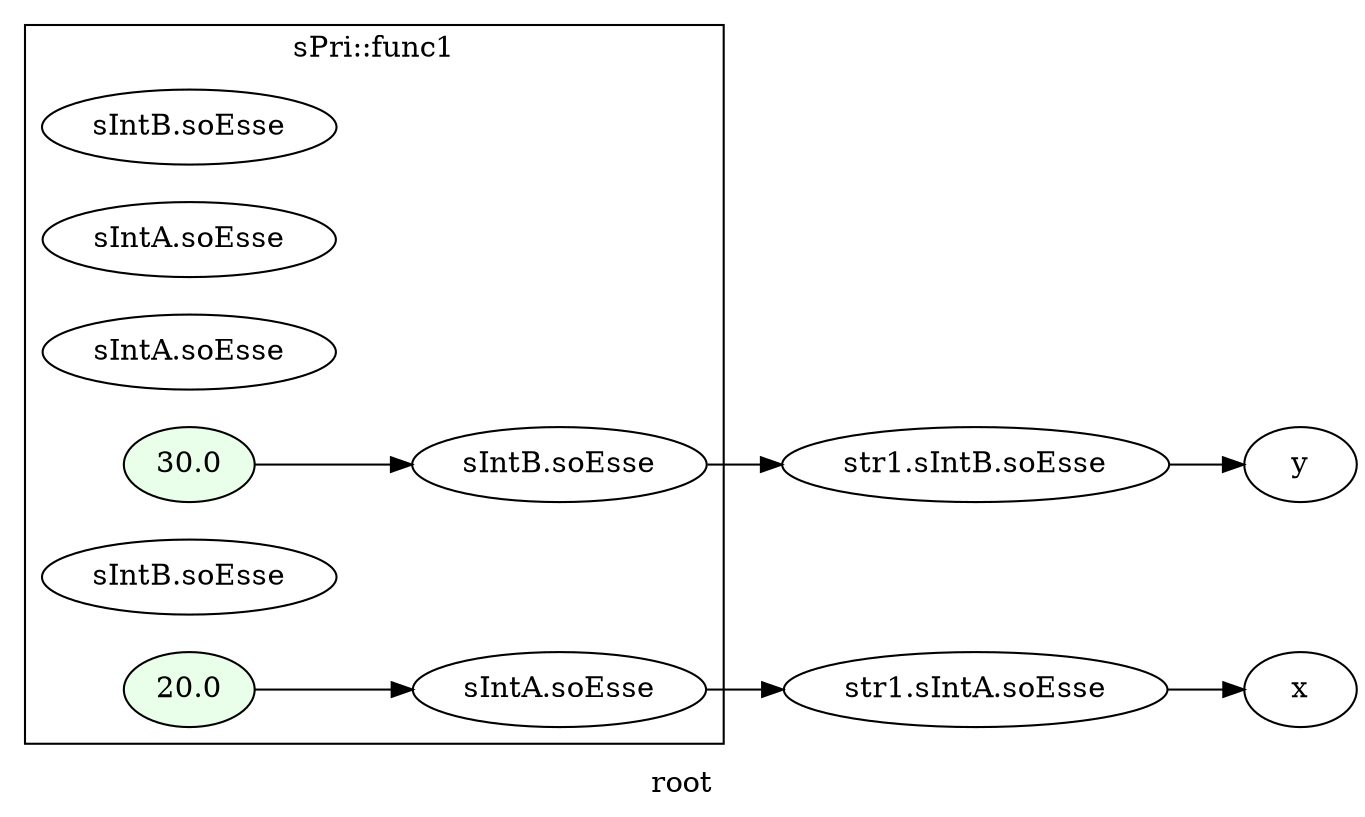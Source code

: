 digraph G
{
rankdir=LR;
label = "root";
	node_000019 [ label = "str1.sIntB.soEsse", startingline=21 ]
	node_000020 [ label = "str1.sIntA.soEsse", startingline=21 ]
	node_000021 [ label = "x", startingline=23 ]
	node_000022 [ label = "y", startingline=24 ]
subgraph cluster_6 {
label = "sPri::func1";
parent = "G";
startingline = 21;
	node_000011 [ label = "sIntB.soEsse", startingline=-2 ]
	node_000012 [ label = "sIntA.soEsse", startingline=-2 ]
	node_000013 [ label = "sIntA.soEsse", startingline=14 ]
	node_000014 [ label = "20.0", style=filled, fillcolor="#E9FFE9", startingline=14 ]
	node_000015 [ label = "sIntB.soEsse", startingline=15 ]
	node_000016 [ label = "30.0", style=filled, fillcolor="#E9FFE9", startingline=15 ]
	node_000017 [ label = "sIntB.soEsse", startingline=13 ]
	node_000018 [ label = "sIntA.soEsse", startingline=13 ]
}
	node_000019 -> node_000022
	node_000020 -> node_000021
	node_000014 -> node_000018
	node_000016 -> node_000017
	node_000017 -> node_000019
	node_000018 -> node_000020
}
